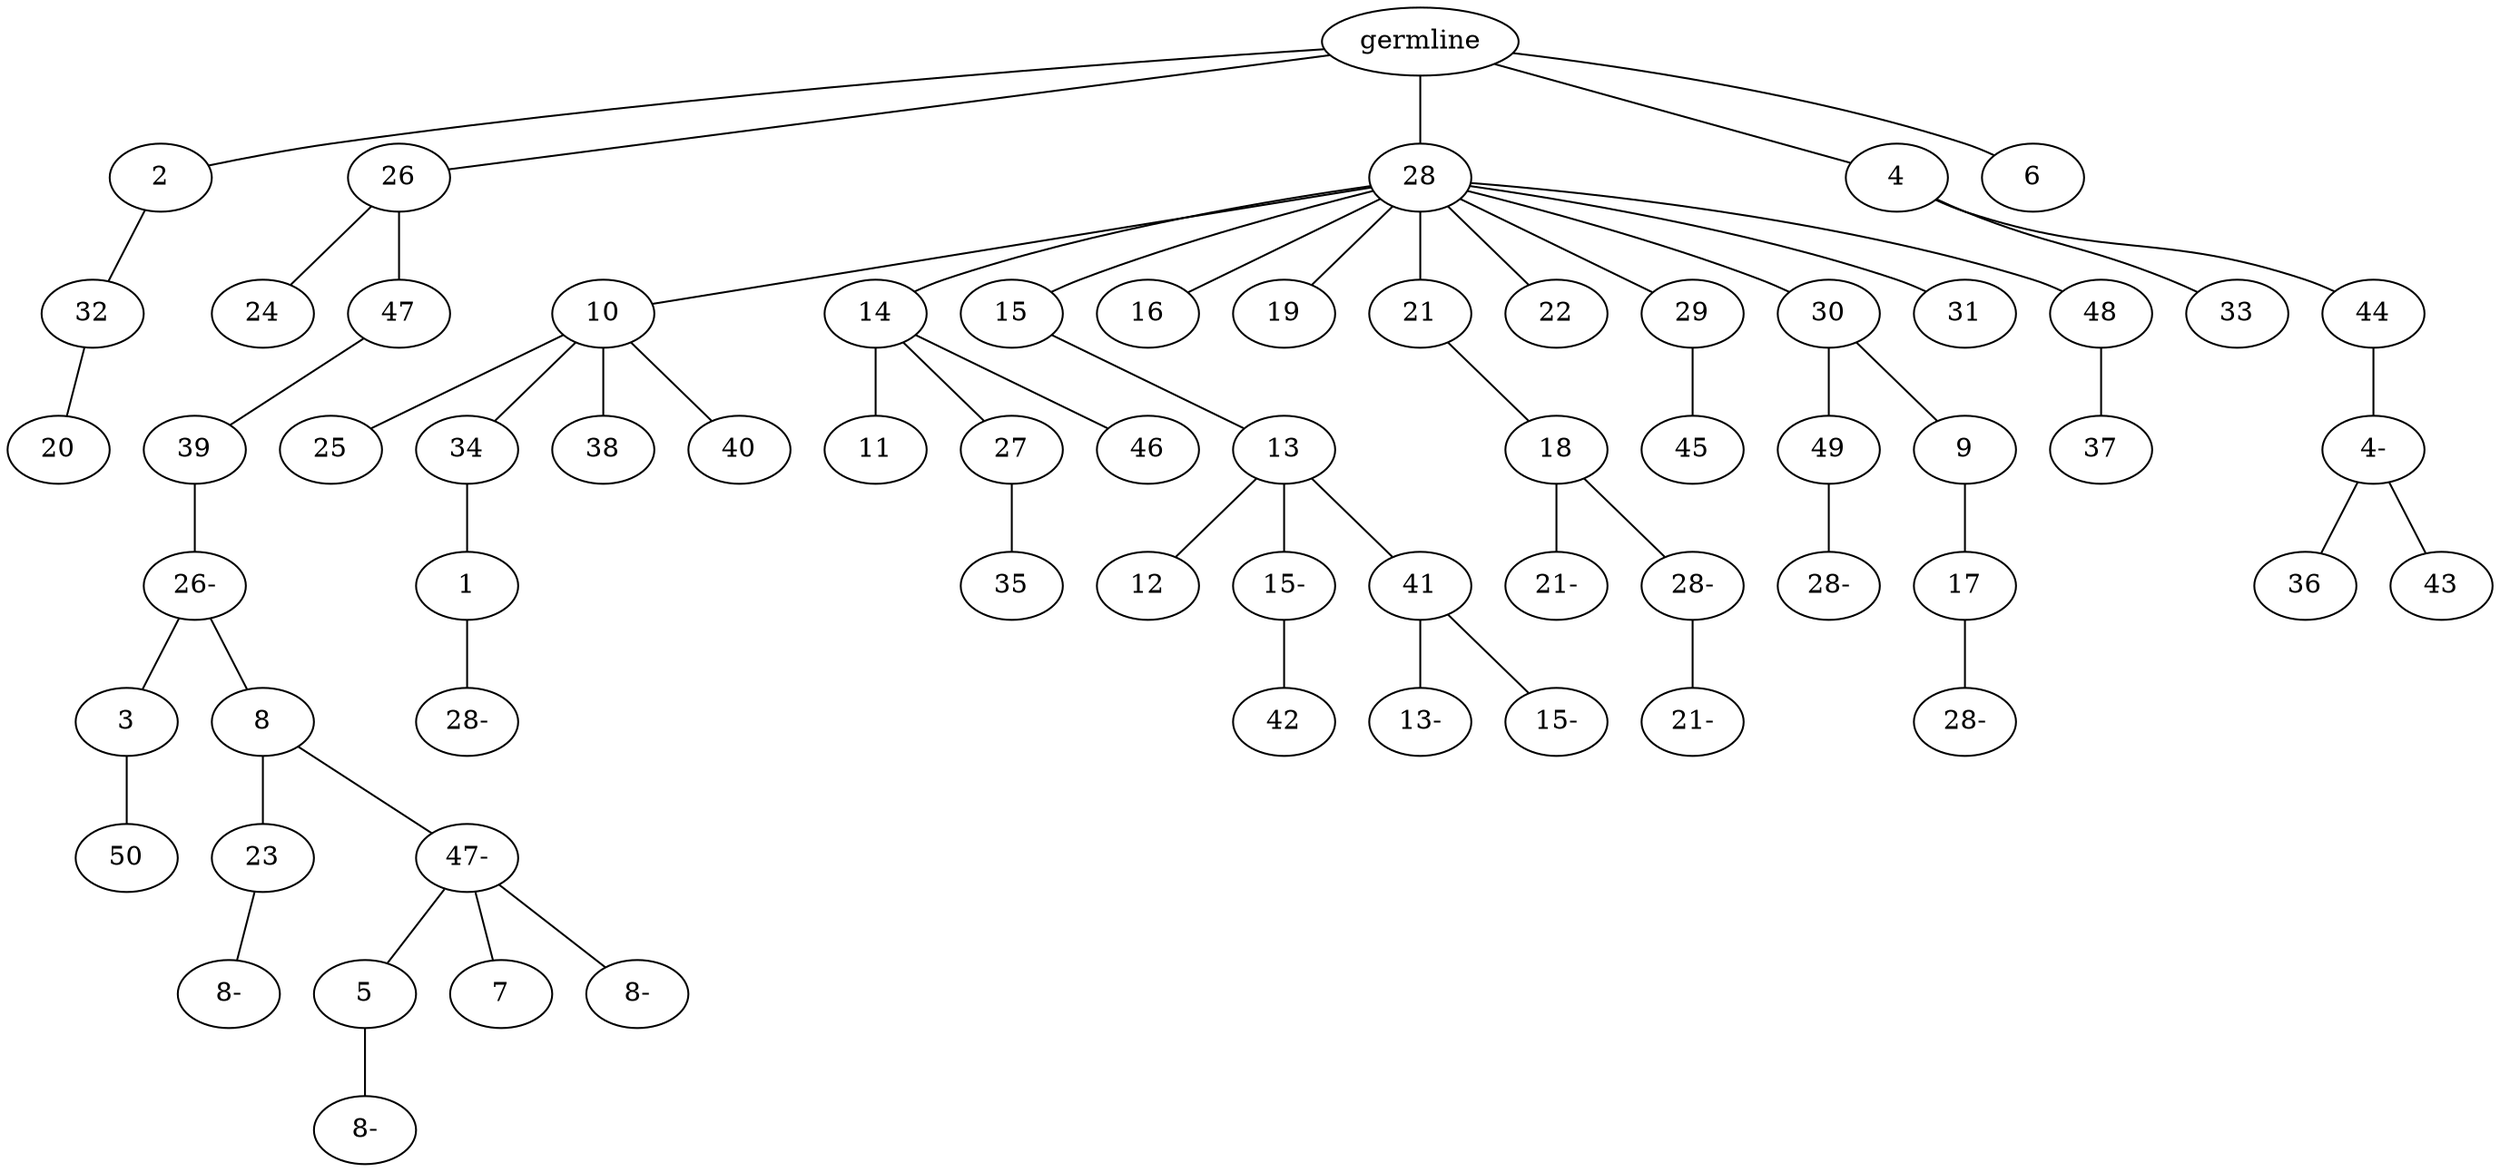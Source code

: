 graph tree {
    "140667133011520" [label="germline"];
    "140667132388256" [label="2"];
    "140667132389072" [label="32"];
    "140667132390272" [label="20"];
    "140667132243824" [label="26"];
    "140667132390464" [label="24"];
    "140667132388880" [label="47"];
    "140667132387632" [label="39"];
    "140667132390848" [label="26-"];
    "140667132547952" [label="3"];
    "140667132547328" [label="50"];
    "140667132550496" [label="8"];
    "140667132547376" [label="23"];
    "140667132549296" [label="8-"];
    "140667132550016" [label="47-"];
    "140667132547280" [label="5"];
    "140667132821168" [label="8-"];
    "140667132548144" [label="7"];
    "140667132548480" [label="8-"];
    "140667132243296" [label="28"];
    "140667132390512" [label="10"];
    "140667132387824" [label="25"];
    "140667132549248" [label="34"];
    "140667132551120" [label="1"];
    "140667132681328" [label="28-"];
    "140667132548576" [label="38"];
    "140667132548672" [label="40"];
    "140667132390416" [label="14"];
    "140667132549440" [label="11"];
    "140667132819824" [label="27"];
    "140667132819104" [label="35"];
    "140667132817616" [label="46"];
    "140667132389696" [label="15"];
    "140667132817808" [label="13"];
    "140667132817856" [label="12"];
    "140667132821312" [label="15-"];
    "140667132374320" [label="42"];
    "140667132820112" [label="41"];
    "140667132374416" [label="13-"];
    "140667132372928" [label="15-"];
    "140667132388496" [label="16"];
    "140667132388208" [label="19"];
    "140667132820304" [label="21"];
    "140667132373984" [label="18"];
    "140667132373264" [label="21-"];
    "140667132372784" [label="28-"];
    "140667131785072" [label="21-"];
    "140667132819680" [label="22"];
    "140667132821408" [label="29"];
    "140667132373936" [label="45"];
    "140667132282816" [label="30"];
    "140667131782288" [label="49"];
    "140667131781424" [label="28-"];
    "140667131783008" [label="9"];
    "140667131782720" [label="17"];
    "140667131782192" [label="28-"];
    "140667132281424" [label="31"];
    "140667132372256" [label="48"];
    "140667131782864" [label="37"];
    "140667131880112" [label="4"];
    "140667131783680" [label="33"];
    "140667131784016" [label="44"];
    "140667131782048" [label="4-"];
    "140667132652272" [label="36"];
    "140667132652368" [label="43"];
    "140667132480000" [label="6"];
    "140667133011520" -- "140667132388256";
    "140667133011520" -- "140667132243824";
    "140667133011520" -- "140667132243296";
    "140667133011520" -- "140667131880112";
    "140667133011520" -- "140667132480000";
    "140667132388256" -- "140667132389072";
    "140667132389072" -- "140667132390272";
    "140667132243824" -- "140667132390464";
    "140667132243824" -- "140667132388880";
    "140667132388880" -- "140667132387632";
    "140667132387632" -- "140667132390848";
    "140667132390848" -- "140667132547952";
    "140667132390848" -- "140667132550496";
    "140667132547952" -- "140667132547328";
    "140667132550496" -- "140667132547376";
    "140667132550496" -- "140667132550016";
    "140667132547376" -- "140667132549296";
    "140667132550016" -- "140667132547280";
    "140667132550016" -- "140667132548144";
    "140667132550016" -- "140667132548480";
    "140667132547280" -- "140667132821168";
    "140667132243296" -- "140667132390512";
    "140667132243296" -- "140667132390416";
    "140667132243296" -- "140667132389696";
    "140667132243296" -- "140667132388496";
    "140667132243296" -- "140667132388208";
    "140667132243296" -- "140667132820304";
    "140667132243296" -- "140667132819680";
    "140667132243296" -- "140667132821408";
    "140667132243296" -- "140667132282816";
    "140667132243296" -- "140667132281424";
    "140667132243296" -- "140667132372256";
    "140667132390512" -- "140667132387824";
    "140667132390512" -- "140667132549248";
    "140667132390512" -- "140667132548576";
    "140667132390512" -- "140667132548672";
    "140667132549248" -- "140667132551120";
    "140667132551120" -- "140667132681328";
    "140667132390416" -- "140667132549440";
    "140667132390416" -- "140667132819824";
    "140667132390416" -- "140667132817616";
    "140667132819824" -- "140667132819104";
    "140667132389696" -- "140667132817808";
    "140667132817808" -- "140667132817856";
    "140667132817808" -- "140667132821312";
    "140667132817808" -- "140667132820112";
    "140667132821312" -- "140667132374320";
    "140667132820112" -- "140667132374416";
    "140667132820112" -- "140667132372928";
    "140667132820304" -- "140667132373984";
    "140667132373984" -- "140667132373264";
    "140667132373984" -- "140667132372784";
    "140667132372784" -- "140667131785072";
    "140667132821408" -- "140667132373936";
    "140667132282816" -- "140667131782288";
    "140667132282816" -- "140667131783008";
    "140667131782288" -- "140667131781424";
    "140667131783008" -- "140667131782720";
    "140667131782720" -- "140667131782192";
    "140667132372256" -- "140667131782864";
    "140667131880112" -- "140667131783680";
    "140667131880112" -- "140667131784016";
    "140667131784016" -- "140667131782048";
    "140667131782048" -- "140667132652272";
    "140667131782048" -- "140667132652368";
}

